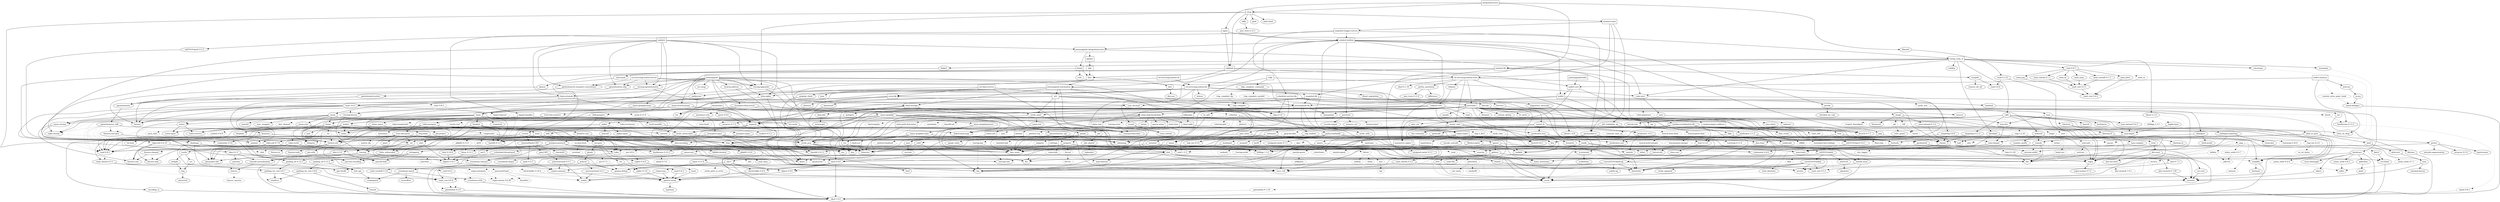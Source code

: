 digraph {
    0 [ label = "catalyst-toolbox" shape = box]
    1 [ label = "chain-addr" shape = box]
    2 [ label = "chain-core" shape = box]
    3 [ label = "chain-ser" shape = box]
    4 [ label = "chain-crypto" shape = box]
    5 [ label = "typed-bytes" shape = box]
    6 [ label = "chain-impl-mockchain" shape = box]
    7 [ label = "cardano-legacy-address" shape = box]
    8 [ label = "chain-time" shape = box]
    9 [ label = "chain-vote" shape = box]
    10 [ label = "imhamt" shape = box]
    11 [ label = "sparse-array" shape = box]
    12 [ label = "chain-storage" shape = box]
    13 [ label = "jcli" shape = box]
    14 [ label = "jormungandr-lib" shape = box]
    15 [ label = "jormungandr-automation" shape = box]
    16 [ label = "jortestkit" shape = box]
    17 [ label = "jormungandr-integration-tests" shape = box]
    18 [ label = "hersir" shape = box]
    19 [ label = "thor" shape = box]
    20 [ label = "loki" shape = box]
    21 [ label = "mjolnir" shape = box]
    22 [ label = "snapshot-lib" shape = box]
    23 [ label = "symmetric-cipher" shape = box]
    24 [ label = "vit-servicing-station-lib" shape = box]
    25 [ label = "event-db" shape = box]
    26 [ label = "vit-servicing-station-tests" shape = box]
    27 [ label = "wallet" shape = box]
    28 [ label = "chain-path-derivation" shape = box]
    29 [ label = "hdkeygen" shape = box]
    30 [ label = "chain-network" shape = box]
    31 [ label = "jormungandrwallet" shape = box]
    32 [ label = "wallet-core" shape = box]
    33 [ label = "wallet-wasm-js" shape = box]
    34 [ label = "jormungandr" shape = box]
    35 [ label = "explorer" shape = box]
    36 [ label = "settings" shape = box]
    37 [ label = "blockchain" shape = box]
    38 [ label = "vit-servicing-station-cli" shape = box]
    39 [ label = "vit-servicing-station-server" shape = box]
    40 [ label = "iapyx" shape = box]
    41 [ label = "valgrind" shape = box]
    42 [ label = "vitup" shape = box]
    43 [ label = "mainnet-lib" shape = box]
    44 [ label = "mainnet-tools" shape = box]
    45 [ label = "scheduler-service-lib" shape = box]
    46 [ label = "signals-handler" shape = box]
    47 [ label = "snapshot-trigger-service" shape = box]
    48 [ label = "voting_tools_rs" shape = box]
    49 [ label = "integration-tests" shape = box]
    50 [ label = "cat-data-service" shape = box]
    51 [ label = "tally" shape = box]
    52 [ label = "assert_fs" ]
    53 [ label = "bech32 0.8.1" ]
    54 [ label = "clap 4.3.0" ]
    55 [ label = "color-eyre" ]
    56 [ label = "csv" ]
    57 [ label = "fraction" ]
    58 [ label = "futures" ]
    59 [ label = "gag" ]
    60 [ label = "governor" ]
    61 [ label = "graphql_client" ]
    62 [ label = "hex" ]
    63 [ label = "image" ]
    64 [ label = "itertools" ]
    65 [ label = "once_cell" ]
    66 [ label = "qrcode" ]
    67 [ label = "quircs" ]
    68 [ label = "rand 0.8.5" ]
    69 [ label = "rand_chacha 0.3.1" ]
    70 [ label = "rayon" ]
    71 [ label = "regex" ]
    72 [ label = "reqwest" ]
    73 [ label = "rust_decimal" ]
    74 [ label = "serde" ]
    75 [ label = "serde_json" ]
    76 [ label = "serde_yaml" ]
    77 [ label = "sscanf" ]
    78 [ label = "thiserror" ]
    79 [ label = "time 0.3.21" ]
    80 [ label = "tokio" ]
    81 [ label = "tracing" ]
    82 [ label = "tracing-subscriber" ]
    83 [ label = "url" ]
    84 [ label = "cryptoxide 0.4.4" ]
    85 [ label = "proptest" ]
    86 [ label = "quickcheck" ]
    87 [ label = "curve25519-dalek-ng" ]
    88 [ label = "ed25519-bip32 0.4.1" ]
    89 [ label = "ed25519-dalek" ]
    90 [ label = "generic-array" ]
    91 [ label = "rand_core 0.6.4" ]
    92 [ label = "sha2 0.10.6" ]
    93 [ label = "lazy_static" ]
    94 [ label = "strum" ]
    95 [ label = "cbor_event" ]
    96 [ label = "base64 0.21.2" ]
    97 [ label = "const_format" ]
    98 [ label = "criterion" style = dashed]
    99 [ label = "data-pile" ]
    100 [ label = "sled" ]
    101 [ label = "tempfile" ]
    102 [ label = "base64 0.13.1" ]
    103 [ label = "bincode" ]
    104 [ label = "bytes" ]
    105 [ label = "clap_complete" ]
    106 [ label = "gtmpl" ]
    107 [ label = "rpassword" ]
    108 [ label = "http" ]
    109 [ label = "humantime" ]
    110 [ label = "parity-multiaddr" ]
    111 [ label = "serde_with" ]
    112 [ label = "assert_cmd" ]
    113 [ label = "bytesize" ]
    114 [ label = "custom_debug" ]
    115 [ label = "flate2" ]
    116 [ label = "fs_extra" ]
    117 [ label = "json" ]
    118 [ label = "keynesis" ]
    119 [ label = "log" ]
    120 [ label = "netstat2" ]
    121 [ label = "os_info" ]
    122 [ label = "poldercast" ]
    123 [ label = "predicates 2.1.5" ]
    124 [ label = "prost 0.9.0" ]
    125 [ label = "semver" ]
    126 [ label = "sysinfo" ]
    127 [ label = "tar" ]
    128 [ label = "tokio-stream" ]
    129 [ label = "tonic 0.6.2" ]
    130 [ label = "warp" ]
    131 [ label = "zip" ]
    132 [ label = "console" ]
    133 [ label = "dialoguer" ]
    134 [ label = "indicatif" ]
    135 [ label = "sha-1" ]
    136 [ label = "sha2 0.9.9" ]
    137 [ label = "bech32 0.7.3" ]
    138 [ label = "yaml-rust" ]
    139 [ label = "ctrlc" ]
    140 [ label = "slave-pool" ]
    141 [ label = "cocoon" ]
    142 [ label = "dirs" ]
    143 [ label = "serde_test" style = dashed]
    144 [ label = "zeroize" ]
    145 [ label = "diesel 1.4.8" ]
    146 [ label = "diesel_migrations" ]
    147 [ label = "dotenv" ]
    148 [ label = "http-zipkin" ]
    149 [ label = "notify" ]
    150 [ label = "r2d2" ]
    151 [ label = "simplelog 0.8.0" ]
    152 [ label = "tracing-futures" ]
    153 [ label = "bb8" ]
    154 [ label = "bb8-postgres" ]
    155 [ label = "chrono" ]
    156 [ label = "dotenvy" ]
    157 [ label = "tokio-postgres" ]
    158 [ label = "cfg-if 0.1.10" ]
    159 [ label = "dyn-clone" ]
    160 [ label = "fake" ]
    161 [ label = "hyper" ]
    162 [ label = "postgres" ]
    163 [ label = "pretty_assertions" ]
    164 [ label = "rand 0.7.3" ]
    165 [ label = "rand_core 0.5.1" ]
    166 [ label = "refinery" ]
    167 [ label = "hashlink" ]
    168 [ label = "http-body" ]
    169 [ label = "pin-project" ]
    170 [ label = "clear_on_drop" ]
    171 [ label = "console_error_panic_hook" style = dashed]
    172 [ label = "getrandom 0.2.9" ]
    173 [ label = "js-sys" ]
    174 [ label = "wasm-bindgen" ]
    175 [ label = "web-sys" ]
    176 [ label = "arc-swap" ]
    177 [ label = "jsonrpsee-core" ]
    178 [ label = "jsonrpsee-http-server" ]
    179 [ label = "linked-hash-map" ]
    180 [ label = "local-ip-address" ]
    181 [ label = "lru" ]
    182 [ label = "opentelemetry" ]
    183 [ label = "opentelemetry-otlp" ]
    184 [ label = "opentelemetry-semantic-conventions" ]
    185 [ label = "tokio-util 0.6.10" ]
    186 [ label = "tracing-appender" ]
    187 [ label = "tracing-opentelemetry" ]
    188 [ label = "trust-dns-resolver" ]
    189 [ label = "anyhow" ]
    190 [ label = "async-graphql" ]
    191 [ label = "async-graphql-warp" ]
    192 [ label = "futures-channel" ]
    193 [ label = "futures-util" ]
    194 [ label = "ed25519-bip32 0.3.2" ]
    195 [ label = "prettytable-rs" ]
    196 [ label = "warp-reverse-proxy" ]
    197 [ label = "diffy" ]
    198 [ label = "glob" ]
    199 [ label = "path-slash" ]
    200 [ label = "rustls" ]
    201 [ label = "rustls-pemfile" ]
    202 [ label = "tempdir" ]
    203 [ label = "tokio-rustls" ]
    204 [ label = "uuid 0.8.2" ]
    205 [ label = "walkdir" ]
    206 [ label = "cardano-serialization-lib" ]
    207 [ label = "pharos" ]
    208 [ label = "job_scheduler_ng" ]
    209 [ label = "num-traits" ]
    210 [ label = "uuid 1.3.3" ]
    211 [ label = "bigdecimal" ]
    212 [ label = "blake2" ]
    213 [ label = "bytekind" ]
    214 [ label = "cddl" ]
    215 [ label = "ciborium" ]
    216 [ label = "dashmap" ]
    217 [ label = "diesel 2.1.0" ]
    218 [ label = "microtype" ]
    219 [ label = "nonempty" ]
    220 [ label = "rand 0.6.5" ]
    221 [ label = "rand_core 0.4.2" ]
    222 [ label = "scheduled-thread-pool" ]
    223 [ label = "validity" ]
    224 [ label = "cfg-if 1.0.0" ]
    225 [ label = "libmath" ]
    226 [ label = "rand_chacha 0.2.2" ]
    227 [ label = "axum" ]
    228 [ label = "clap_complete_command" ]
    229 [ label = "anstyle" ]
    230 [ label = "doc-comment" ]
    231 [ label = "globwalk" ]
    232 [ label = "predicates 3.0.3" ]
    233 [ label = "predicates-core" ]
    234 [ label = "predicates-tree" ]
    235 [ label = "clap_builder" ]
    236 [ label = "backtrace" ]
    237 [ label = "color-spantrace" style = dashed]
    238 [ label = "eyre" ]
    239 [ label = "indenter" ]
    240 [ label = "owo-colors" ]
    241 [ label = "tracing-error" style = dashed]
    242 [ label = "csv-core" ]
    243 [ label = "itoa" ]
    244 [ label = "ryu" ]
    245 [ label = "num" ]
    246 [ label = "futures-core" ]
    247 [ label = "futures-executor" ]
    248 [ label = "futures-io" ]
    249 [ label = "futures-sink" ]
    250 [ label = "futures-task" ]
    251 [ label = "filedescriptor" ]
    252 [ label = "futures-timer" style = dashed]
    253 [ label = "no-std-compat" ]
    254 [ label = "nonzero_ext" ]
    255 [ label = "parking_lot 0.12.1" ]
    256 [ label = "smallvec" ]
    257 [ label = "bytemuck" ]
    258 [ label = "byteorder" ]
    259 [ label = "color_quant" ]
    260 [ label = "gif" style = dashed]
    261 [ label = "jpeg-decoder" style = dashed]
    262 [ label = "num-iter" ]
    263 [ label = "num-rational 0.3.2" ]
    264 [ label = "png" style = dashed]
    265 [ label = "scoped_threadpool" style = dashed]
    266 [ label = "tiff" style = dashed]
    267 [ label = "either" ]
    268 [ label = "checked_int_cast" ]
    269 [ label = "ppv-lite86" ]
    270 [ label = "rayon-core" ]
    271 [ label = "aho-corasick 1.0.1" style = dashed]
    272 [ label = "memchr" ]
    273 [ label = "regex-syntax 0.7.2" ]
    274 [ label = "serde_urlencoded" ]
    275 [ label = "tower-service" ]
    276 [ label = "arrayvec 0.7.2" ]
    277 [ label = "borsh" style = dashed]
    278 [ label = "bytecheck" style = dashed]
    279 [ label = "rkyv" style = dashed]
    280 [ label = "indexmap" ]
    281 [ label = "time-core" ]
    282 [ label = "mio" style = dashed]
    283 [ label = "num_cpus" ]
    284 [ label = "pin-project-lite" ]
    285 [ label = "tracing-core" ]
    286 [ label = "matchers" style = dashed]
    287 [ label = "nu-ansi-term" style = dashed]
    288 [ label = "sharded-slab" style = dashed]
    289 [ label = "thread_local" ]
    290 [ label = "tracing-log" style = dashed]
    291 [ label = "tracing-serde" style = dashed]
    292 [ label = "form_urlencoded" ]
    293 [ label = "idna 0.3.0" ]
    294 [ label = "percent-encoding" ]
    295 [ label = "bit-set" style = dashed]
    296 [ label = "bitflags 1.3.2" ]
    297 [ label = "rand_xorshift 0.3.0" ]
    298 [ label = "regex-syntax 0.6.29" style = dashed]
    299 [ label = "rusty-fork" style = dashed]
    300 [ label = "unarray" ]
    301 [ label = "env_logger" style = dashed]
    302 [ label = "digest 0.9.0" ]
    303 [ label = "subtle-ng" ]
    304 [ label = "curve25519-dalek" ]
    305 [ label = "ed25519" ]
    306 [ label = "typenum" ]
    307 [ label = "digest 0.10.7" ]
    308 [ label = "atty" style = dashed]
    309 [ label = "cast" style = dashed]
    310 [ label = "clap 2.34.0" style = dashed]
    311 [ label = "criterion-plot" style = dashed]
    312 [ label = "oorandom" style = dashed]
    313 [ label = "plotters" style = dashed]
    314 [ label = "serde_cbor" style = dashed]
    315 [ label = "tinytemplate" style = dashed]
    316 [ label = "memmap2" ]
    317 [ label = "crc32fast" ]
    318 [ label = "crossbeam-epoch" ]
    319 [ label = "crossbeam-utils" ]
    320 [ label = "fxhash" ]
    321 [ label = "libc" ]
    322 [ label = "parking_lot 0.11.2" ]
    323 [ label = "fastrand" ]
    324 [ label = "gtmpl_value" ]
    325 [ label = "fnv" ]
    326 [ label = "arrayref" ]
    327 [ label = "bs58" ]
    328 [ label = "data-encoding" ]
    329 [ label = "multihash" ]
    330 [ label = "static_assertions" ]
    331 [ label = "unsigned-varint 0.7.1" ]
    332 [ label = "bstr" ]
    333 [ label = "wait-timeout" ]
    334 [ label = "miniz_oxide 0.7.1" style = dashed]
    335 [ label = "cryptoxide 0.3.6" ]
    336 [ label = "difflib" style = dashed]
    337 [ label = "float-cmp" style = dashed]
    338 [ label = "normalize-line-endings" style = dashed]
    339 [ label = "filetime" ]
    340 [ label = "tokio-util 0.7.8" ]
    341 [ label = "async-stream" ]
    342 [ label = "h2" style = dashed]
    343 [ label = "hyper-timeout" style = dashed]
    344 [ label = "tower" ]
    345 [ label = "tower-layer" ]
    346 [ label = "headers" ]
    347 [ label = "mime" ]
    348 [ label = "mime_guess" ]
    349 [ label = "multer" ]
    350 [ label = "scoped-tls" ]
    351 [ label = "tokio-tungstenite" style = dashed]
    352 [ label = "aes 0.8.2" style = dashed]
    353 [ label = "bzip2" style = dashed]
    354 [ label = "constant_time_eq" style = dashed]
    355 [ label = "hmac 0.12.1" ]
    356 [ label = "pbkdf2 0.11.0" style = dashed]
    357 [ label = "sha1" ]
    358 [ label = "zstd" style = dashed]
    359 [ label = "unicode-width" ]
    360 [ label = "shell-words" ]
    361 [ label = "number_prefix" ]
    362 [ label = "block-buffer 0.9.0" ]
    363 [ label = "opaque-debug" ]
    364 [ label = "crossbeam-channel" ]
    365 [ label = "aes-gcm" ]
    366 [ label = "chacha20poly1305" ]
    367 [ label = "hmac 0.11.0" ]
    368 [ label = "pbkdf2 0.9.0" ]
    369 [ label = "dirs-sys" ]
    370 [ label = "pq-sys" style = dashed]
    371 [ label = "migrations_internals" ]
    372 [ label = "zipkin" ]
    373 [ label = "termcolor" ]
    374 [ label = "time 0.1.45" style = dashed]
    375 [ label = "fallible-iterator" ]
    376 [ label = "phf" ]
    377 [ label = "postgres-protocol" ]
    378 [ label = "postgres-types" ]
    379 [ label = "socket2 0.5.3" ]
    380 [ label = "unidecode" ]
    381 [ label = "httparse" ]
    382 [ label = "httpdate" ]
    383 [ label = "socket2 0.4.9" style = dashed]
    384 [ label = "want" ]
    385 [ label = "ansi_term 0.11.0" ]
    386 [ label = "difference" ]
    387 [ label = "getrandom 0.1.16" style = dashed]
    388 [ label = "refinery-core" ]
    389 [ label = "hashbrown 0.13.2" ]
    390 [ label = "beef" ]
    391 [ label = "jsonrpsee-types" ]
    392 [ label = "rustc-hash" style = dashed]
    393 [ label = "globset" ]
    394 [ label = "unicase" ]
    395 [ label = "hashbrown 0.12.3" ]
    396 [ label = "opentelemetry_api" ]
    397 [ label = "opentelemetry_sdk" ]
    398 [ label = "opentelemetry-proto" ]
    399 [ label = "prost 0.11.9" style = dashed]
    400 [ label = "tonic 0.8.3" style = dashed]
    401 [ label = "slab" style = dashed]
    402 [ label = "lru-cache" ]
    403 [ label = "resolv-conf" style = dashed]
    404 [ label = "trust-dns-proto" ]
    405 [ label = "async-graphql-parser" ]
    406 [ label = "async-graphql-value" ]
    407 [ label = "fast_chemail" style = dashed]
    408 [ label = "pin-utils" ]
    409 [ label = "encode_unicode" ]
    410 [ label = "is-terminal" ]
    411 [ label = "term" ]
    412 [ label = "ansi_term 0.12.1" ]
    413 [ label = "ring" ]
    414 [ label = "sct" ]
    415 [ label = "webpki" ]
    416 [ label = "rand 0.4.6" ]
    417 [ label = "remove_dir_all" ]
    418 [ label = "same-file" ]
    419 [ label = "num-bigint" ]
    420 [ label = "num-integer" ]
    421 [ label = "schemars" ]
    422 [ label = "cron" ]
    423 [ label = "libm" style = dashed]
    424 [ label = "abnf_to_pest" ]
    425 [ label = "base16" ]
    426 [ label = "base64-url" style = dashed]
    427 [ label = "clap 3.2.25" style = dashed]
    428 [ label = "codespan-reporting" ]
    429 [ label = "hexf-parse" ]
    430 [ label = "lexical-core" ]
    431 [ label = "pest_meta" ]
    432 [ label = "pest_vm" ]
    433 [ label = "simplelog 0.11.2" ]
    434 [ label = "uriparse" style = dashed]
    435 [ label = "ciborium-io" ]
    436 [ label = "ciborium-ll" ]
    437 [ label = "lock_api" ]
    438 [ label = "parking_lot_core 0.9.7" ]
    439 [ label = "bitflags 2.3.1" style = dashed]
    440 [ label = "secrecy" style = dashed]
    441 [ label = "rand_chacha 0.1.1" ]
    442 [ label = "rand_hc" ]
    443 [ label = "rand_isaac" ]
    444 [ label = "rand_jitter" ]
    445 [ label = "rand_os" style = dashed]
    446 [ label = "rand_pcg" ]
    447 [ label = "rand_xorshift 0.1.1" ]
    448 [ label = "rand 0.3.23" ]
    449 [ label = "axum-core" ]
    450 [ label = "matchit" ]
    451 [ label = "serde_path_to_error" style = dashed]
    452 [ label = "sync_wrapper" ]
    453 [ label = "clap_complete_fig" style = dashed]
    454 [ label = "clap_complete_nushell" style = dashed]
    455 [ label = "ignore" ]
    456 [ label = "termtree" ]
    457 [ label = "anstream" style = dashed]
    458 [ label = "clap_lex 0.5.0" ]
    459 [ label = "strsim" style = dashed]
    460 [ label = "addr2line" ]
    461 [ label = "miniz_oxide 0.6.2" ]
    462 [ label = "object" ]
    463 [ label = "rustc-demangle" ]
    464 [ label = "num-complex" ]
    465 [ label = "num-rational 0.4.1" ]
    466 [ label = "weezl" style = dashed]
    467 [ label = "deflate" style = dashed]
    468 [ label = "miniz_oxide 0.3.7" style = dashed]
    469 [ label = "miniz_oxide 0.4.4" style = dashed]
    470 [ label = "crossbeam-deque" ]
    471 [ label = "ptr_meta" style = dashed]
    472 [ label = "simdutf8" style = dashed]
    473 [ label = "bitvec" style = dashed]
    474 [ label = "rend" style = dashed]
    475 [ label = "seahash" style = dashed]
    476 [ label = "tinyvec" ]
    477 [ label = "regex-automata" style = dashed]
    478 [ label = "overload" style = dashed]
    479 [ label = "unicode-bidi" ]
    480 [ label = "unicode-normalization" ]
    481 [ label = "bit-vec" style = dashed]
    482 [ label = "quick-error" style = dashed]
    483 [ label = "subtle" ]
    484 [ label = "signature" ]
    485 [ label = "block-buffer 0.10.4" style = dashed]
    486 [ label = "crypto-common" ]
    487 [ label = "textwrap 0.11.0" style = dashed]
    488 [ label = "plotters-backend" style = dashed]
    489 [ label = "plotters-svg" style = dashed]
    490 [ label = "half" ]
    491 [ label = "memoffset" ]
    492 [ label = "scopeguard" ]
    493 [ label = "instant" ]
    494 [ label = "parking_lot_core 0.8.6" ]
    495 [ label = "unsigned-varint 0.5.1" ]
    496 [ label = "adler" ]
    497 [ label = "tokio-io-timeout" style = dashed]
    498 [ label = "headers-core" ]
    499 [ label = "encoding_rs" ]
    500 [ label = "spin" ]
    501 [ label = "tungstenite" style = dashed]
    502 [ label = "cipher 0.4.4" ]
    503 [ label = "bzip2-sys" style = dashed]
    504 [ label = "password-hash" style = dashed]
    505 [ label = "zstd-safe" style = dashed]
    506 [ label = "aead 0.4.3" ]
    507 [ label = "aes 0.7.5" style = dashed]
    508 [ label = "cipher 0.3.0" ]
    509 [ label = "ctr" ]
    510 [ label = "ghash" ]
    511 [ label = "aead 0.5.2" ]
    512 [ label = "chacha20" ]
    513 [ label = "poly1305" ]
    514 [ label = "crypto-mac" ]
    515 [ label = "lazycell" ]
    516 [ label = "zipkin-types" ]
    517 [ label = "phf_shared" ]
    518 [ label = "md-5" ]
    519 [ label = "stringprep" ]
    520 [ label = "try-lock" ]
    521 [ label = "siphasher" ]
    522 [ label = "toml" ]
    523 [ label = "ahash 0.8.3" style = dashed]
    524 [ label = "aho-corasick 0.7.20" ]
    525 [ label = "ahash 0.7.6" style = dashed]
    526 [ label = "hostname" style = dashed]
    527 [ label = "idna 0.2.3" ]
    528 [ label = "ipnet" ]
    529 [ label = "pest" ]
    530 [ label = "ascii_utils" style = dashed]
    531 [ label = "io-lifetimes" ]
    532 [ label = "dirs-next" ]
    533 [ label = "untrusted" ]
    534 [ label = "nom" ]
    535 [ label = "abnf" ]
    536 [ label = "pretty" ]
    537 [ label = "clap_lex 0.2.4" style = dashed]
    538 [ label = "textwrap 0.16.0" style = dashed]
    539 [ label = "lexical-parse-float" style = dashed]
    540 [ label = "lexical-parse-integer" style = dashed]
    541 [ label = "lexical-util" ]
    542 [ label = "lexical-write-float" style = dashed]
    543 [ label = "lexical-write-integer" style = dashed]
    544 [ label = "rand_core 0.3.1" ]
    545 [ label = "anstyle-parse" style = dashed]
    546 [ label = "anstyle-query" style = dashed]
    547 [ label = "colorchoice" style = dashed]
    548 [ label = "utf8parse" style = dashed]
    549 [ label = "gimli" ]
    550 [ label = "adler32" style = dashed]
    551 [ label = "funty" style = dashed]
    552 [ label = "radium" style = dashed]
    553 [ label = "tap" style = dashed]
    554 [ label = "wyz" style = dashed]
    555 [ label = "tinyvec_macros" style = dashed]
    556 [ label = "utf-8" style = dashed]
    557 [ label = "inout" ]
    558 [ label = "base64ct" style = dashed]
    559 [ label = "zstd-sys" style = dashed]
    560 [ label = "polyval" ]
    561 [ label = "universal-hash 0.5.1" ]
    562 [ label = "serde_spanned" ]
    563 [ label = "toml_datetime" ]
    564 [ label = "toml_edit" style = dashed]
    565 [ label = "match_cfg" style = dashed]
    566 [ label = "matches" ]
    567 [ label = "ucd-trie" ]
    568 [ label = "dirs-sys-next" ]
    569 [ label = "minimal-lexical" ]
    570 [ label = "abnf-core" ]
    571 [ label = "arrayvec 0.5.2" ]
    572 [ label = "typed-arena" ]
    573 [ label = "unicode-segmentation" ]
    574 [ label = "os_str_bytes" style = dashed]
    575 [ label = "universal-hash 0.4.1" ]
    576 [ label = "winnow" style = dashed]
    0 -> 55 [ ]
    0 -> 59 [ ]
    0 -> 60 [ ]
    0 -> 17 [ ]
    0 -> 66 [ ]
    0 -> 67 [ ]
    0 -> 77 [ ]
    0 -> 23 [ ]
    0 -> 24 [ ]
    0 -> 27 [ ]
    1 -> 2 [ ]
    1 -> 4 [ ]
    2 -> 3 [ ]
    3 -> 78 [ ]
    4 -> 53 [ ]
    4 -> 87 [ ]
    4 -> 88 [ ]
    4 -> 89 [ ]
    4 -> 62 [ ]
    4 -> 85 [ style = dotted]
    4 -> 86 [ style = dotted]
    4 -> 70 [ ]
    4 -> 92 [ ]
    4 -> 5 [ ]
    6 -> 7 [ ]
    6 -> 1 [ ]
    6 -> 8 [ ]
    6 -> 9 [ ]
    6 -> 10 [ ]
    6 -> 11 [ ]
    6 -> 94 [ ]
    6 -> 81 [ ]
    7 -> 95 [ ]
    7 -> 88 [ ]
    8 -> 2 [ ]
    8 -> 85 [ style = dotted]
    8 -> 86 [ style = dotted]
    9 -> 96 [ ]
    9 -> 2 [ ]
    9 -> 4 [ ]
    9 -> 97 [ ]
    10 -> 85 [ style = dotted]
    10 -> 78 [ ]
    12 -> 98 [ style = dotted]
    12 -> 99 [ ]
    12 -> 91 [ style = dotted]
    12 -> 100 [ ]
    12 -> 101 [ style = dotted]
    12 -> 78 [ ]
    13 -> 103 [ ]
    13 -> 105 [ ]
    13 -> 106 [ ]
    13 -> 14 [ ]
    13 -> 72 [ ]
    13 -> 107 [ ]
    13 -> 76 [ ]
    14 -> 6 [ ]
    14 -> 108 [ ]
    14 -> 109 [ ]
    14 -> 110 [ ]
    14 -> 111 [ ]
    15 -> 112 [ ]
    15 -> 12 [ ]
    15 -> 61 [ ]
    15 -> 13 [ ]
    15 -> 16 [ ]
    15 -> 117 [ ]
    15 -> 120 [ ]
    15 -> 122 [ ]
    15 -> 129 [ ]
    15 -> 82 [ ]
    16 -> 52 [ ]
    16 -> 53 [ ]
    16 -> 113 [ ]
    16 -> 56 [ ]
    16 -> 114 [ ]
    16 -> 133 [ ]
    16 -> 116 [ ]
    16 -> 62 [ ]
    16 -> 109 [ ]
    16 -> 134 [ ]
    16 -> 121 [ ]
    16 -> 123 [ ]
    16 -> 72 [ ]
    16 -> 125 [ ]
    16 -> 76 [ ]
    16 -> 135 [ ]
    16 -> 136 [ ]
    16 -> 126 [ ]
    16 -> 127 [ ]
    16 -> 130 [ ]
    16 -> 131 [ ]
    17 -> 137 [ ]
    17 -> 18 [ ]
    17 -> 21 [ ]
    18 -> 139 [ ]
    18 -> 140 [ ]
    18 -> 19 [ ]
    19 -> 141 [ ]
    19 -> 142 [ ]
    19 -> 15 [ ]
    20 -> 19 [ ]
    21 -> 20 [ ]
    22 -> 57 [ ]
    22 -> 14 [ ]
    22 -> 72 [ ]
    22 -> 73 [ ]
    22 -> 143 [ style = dotted]
    23 -> 84 [ ]
    23 -> 68 [ ]
    23 -> 78 [ ]
    23 -> 144 [ ]
    24 -> 54 [ ]
    24 -> 146 [ ]
    24 -> 147 [ ]
    24 -> 25 [ ]
    24 -> 148 [ ]
    24 -> 64 [ ]
    24 -> 149 [ ]
    24 -> 151 [ ]
    24 -> 22 [ ]
    24 -> 152 [ ]
    24 -> 82 [ ]
    24 -> 130 [ ]
    25 -> 154 [ ]
    25 -> 156 [ ]
    25 -> 73 [ ]
    25 -> 78 [ ]
    26 -> 112 [ ]
    26 -> 158 [ ]
    26 -> 159 [ ]
    26 -> 160 [ ]
    26 -> 16 [ ]
    26 -> 163 [ ]
    26 -> 166 [ ]
    26 -> 24 [ ]
    27 -> 167 [ ]
    27 -> 29 [ ]
    27 -> 64 [ ]
    27 -> 14 [ ]
    28 -> 78 [ ]
    29 -> 7 [ ]
    29 -> 1 [ ]
    29 -> 28 [ ]
    30 -> 4 [ ]
    30 -> 58 [ ]
    30 -> 78 [ ]
    30 -> 129 [ ]
    31 -> 32 [ ]
    32 -> 137 [ ]
    32 -> 23 [ ]
    32 -> 27 [ ]
    33 -> 170 [ ]
    33 -> 171 [ style = dotted]
    33 -> 32 [ ]
    33 -> 175 [ ]
    34 -> 176 [ ]
    34 -> 30 [ ]
    34 -> 12 [ ]
    34 -> 54 [ ]
    34 -> 148 [ ]
    34 -> 14 [ ]
    34 -> 178 [ ]
    34 -> 180 [ ]
    34 -> 183 [ ]
    34 -> 184 [ ]
    34 -> 122 [ ]
    34 -> 72 [ ]
    34 -> 76 [ ]
    34 -> 186 [ ]
    34 -> 187 [ ]
    34 -> 188 [ ]
    34 -> 130 [ ]
    35 -> 189 [ ]
    35 -> 191 [ ]
    35 -> 30 [ ]
    35 -> 148 [ ]
    35 -> 17 [ ]
    35 -> 183 [ ]
    35 -> 184 [ ]
    35 -> 186 [ ]
    35 -> 187 [ ]
    36 -> 100 [ ]
    36 -> 78 [ ]
    37 -> 6 [ ]
    37 -> 181 [ ]
    38 -> 56 [ ]
    38 -> 24 [ ]
    39 -> 183 [ ]
    39 -> 184 [ ]
    39 -> 186 [ ]
    39 -> 187 [ ]
    39 -> 24 [ ]
    40 -> 0 [ ]
    40 -> 194 [ ]
    40 -> 195 [ ]
    40 -> 41 [ ]
    41 -> 15 [ ]
    41 -> 26 [ ]
    41 -> 32 [ ]
    41 -> 196 [ ]
    42 -> 197 [ ]
    42 -> 198 [ ]
    42 -> 44 [ ]
    42 -> 199 [ ]
    42 -> 186 [ ]
    42 -> 204 [ ]
    42 -> 41 [ ]
    43 -> 206 [ ]
    43 -> 207 [ ]
    43 -> 22 [ ]
    43 -> 202 [ ]
    43 -> 19 [ ]
    44 -> 208 [ ]
    44 -> 195 [ ]
    44 -> 47 [ ]
    44 -> 26 [ ]
    45 -> 155 [ ]
    45 -> 54 [ ]
    45 -> 58 [ ]
    45 -> 16 [ ]
    45 -> 210 [ ]
    46 -> 58 [ ]
    46 -> 80 [ ]
    47 -> 0 [ ]
    47 -> 45 [ ]
    47 -> 46 [ ]
    47 -> 48 [ ]
    48 -> 212 [ ]
    48 -> 213 [ ]
    48 -> 214 [ ]
    48 -> 55 [ ]
    48 -> 216 [ ]
    48 -> 217 [ ]
    48 -> 43 [ ]
    48 -> 218 [ ]
    48 -> 219 [ ]
    48 -> 220 [ ]
    48 -> 223 [ ]
    49 -> 40 [ ]
    49 -> 225 [ ]
    49 -> 226 [ ]
    49 -> 42 [ ]
    50 -> 227 [ ]
    50 -> 54 [ ]
    50 -> 25 [ ]
    50 -> 82 [ ]
    51 -> 9 [ ]
    51 -> 228 [ ]
    51 -> 55 [ ]
    52 -> 230 [ ]
    52 -> 231 [ ]
    52 -> 232 [ ]
    52 -> 234 [ ]
    52 -> 101 [ ]
    54 -> 235 [ ]
    55 -> 236 [ ]
    55 -> 237 [ style = dotted]
    55 -> 238 [ ]
    56 -> 242 [ ]
    56 -> 243 [ ]
    56 -> 244 [ ]
    56 -> 74 [ ]
    57 -> 93 [ style = dotted]
    57 -> 245 [ ]
    58 -> 247 [ style = dotted]
    59 -> 251 [ ]
    59 -> 101 [ ]
    60 -> 58 [ style = dotted]
    60 -> 252 [ style = dotted]
    60 -> 253 [ ]
    60 -> 254 [ ]
    60 -> 255 [ ]
    60 -> 68 [ style = dotted]
    61 -> 75 [ ]
    63 -> 257 [ ]
    63 -> 260 [ style = dotted]
    63 -> 262 [ ]
    63 -> 263 [ ]
    63 -> 264 [ style = dotted]
    63 -> 265 [ style = dotted]
    63 -> 266 [ style = dotted]
    64 -> 267 [ ]
    66 -> 268 [ ]
    66 -> 63 [ style = dotted]
    67 -> 209 [ ]
    67 -> 78 [ ]
    68 -> 69 [ style = dotted]
    69 -> 269 [ ]
    69 -> 91 [ ]
    70 -> 267 [ ]
    70 -> 270 [ ]
    71 -> 271 [ style = dotted]
    71 -> 273 [ ]
    72 -> 96 [ ]
    72 -> 193 [ ]
    72 -> 108 [ ]
    72 -> 75 [ style = dotted]
    72 -> 274 [ ]
    72 -> 275 [ ]
    72 -> 83 [ ]
    73 -> 276 [ ]
    73 -> 277 [ style = dotted]
    73 -> 162 [ style = dotted]
    73 -> 279 [ style = dotted]
    75 -> 243 [ ]
    75 -> 244 [ ]
    75 -> 74 [ ]
    76 -> 280 [ ]
    76 -> 244 [ ]
    76 -> 138 [ ]
    77 -> 97 [ ]
    77 -> 93 [ ]
    77 -> 71 [ ]
    79 -> 243 [ style = dotted]
    79 -> 74 [ style = dotted]
    79 -> 281 [ ]
    80 -> 104 [ style = dotted]
    80 -> 282 [ style = dotted]
    80 -> 283 [ style = dotted]
    80 -> 255 [ style = dotted]
    80 -> 284 [ ]
    81 -> 224 [ ]
    81 -> 119 [ style = dotted]
    81 -> 284 [ ]
    81 -> 285 [ ]
    82 -> 286 [ style = dotted]
    82 -> 287 [ style = dotted]
    82 -> 71 [ style = dotted]
    82 -> 75 [ style = dotted]
    82 -> 288 [ style = dotted]
    82 -> 256 [ style = dotted]
    82 -> 289 [ style = dotted]
    82 -> 79 [ style = dotted]
    82 -> 81 [ style = dotted]
    82 -> 290 [ style = dotted]
    82 -> 291 [ style = dotted]
    83 -> 292 [ ]
    83 -> 293 [ ]
    83 -> 74 [ style = dotted]
    85 -> 295 [ style = dotted]
    85 -> 296 [ ]
    85 -> 258 [ ]
    85 -> 93 [ style = dotted]
    85 -> 209 [ ]
    85 -> 68 [ ]
    85 -> 297 [ ]
    85 -> 298 [ style = dotted]
    85 -> 299 [ style = dotted]
    85 -> 300 [ ]
    86 -> 301 [ style = dotted]
    86 -> 164 [ ]
    87 -> 258 [ ]
    87 -> 302 [ ]
    87 -> 91 [ ]
    87 -> 303 [ ]
    87 -> 144 [ ]
    88 -> 84 [ ]
    89 -> 304 [ ]
    89 -> 305 [ ]
    89 -> 164 [ style = dotted]
    89 -> 74 [ style = dotted]
    89 -> 136 [ ]
    90 -> 306 [ ]
    91 -> 172 [ style = dotted]
    92 -> 307 [ ]
    98 -> 308 [ style = dashed]
    98 -> 310 [ style = dashed]
    98 -> 311 [ style = dashed]
    98 -> 56 [ style = dashed]
    98 -> 58 [ style = dotted]
    98 -> 93 [ style = dashed]
    98 -> 312 [ style = dashed]
    98 -> 313 [ style = dashed]
    98 -> 70 [ style = dashed]
    98 -> 71 [ style = dashed]
    98 -> 314 [ style = dashed]
    98 -> 315 [ style = dashed]
    98 -> 80 [ style = dotted]
    98 -> 205 [ style = dashed]
    99 -> 316 [ ]
    100 -> 317 [ ]
    100 -> 318 [ ]
    100 -> 320 [ ]
    100 -> 321 [ ]
    100 -> 119 [ ]
    100 -> 322 [ ]
    101 -> 224 [ ]
    101 -> 323 [ ]
    103 -> 74 [ ]
    104 -> 74 [ style = dotted]
    105 -> 54 [ ]
    106 -> 324 [ ]
    106 -> 64 [ ]
    106 -> 93 [ ]
    106 -> 294 [ ]
    107 -> 75 [ ]
    108 -> 104 [ ]
    108 -> 325 [ ]
    108 -> 243 [ ]
    110 -> 326 [ ]
    110 -> 327 [ ]
    110 -> 258 [ ]
    110 -> 328 [ ]
    110 -> 329 [ ]
    110 -> 330 [ ]
    110 -> 331 [ ]
    110 -> 83 [ style = dotted]
    111 -> 102 [ style = dotted]
    111 -> 155 [ style = dotted]
    111 -> 62 [ style = dotted]
    111 -> 280 [ style = dotted]
    111 -> 75 [ style = dotted]
    111 -> 79 [ style = dotted]
    112 -> 332 [ ]
    112 -> 230 [ ]
    112 -> 232 [ ]
    112 -> 234 [ ]
    112 -> 333 [ ]
    115 -> 317 [ ]
    115 -> 334 [ style = dotted]
    118 -> 335 [ ]
    118 -> 62 [ ]
    118 -> 69 [ ]
    118 -> 78 [ ]
    119 -> 74 [ style = dotted]
    120 -> 296 [ ]
    120 -> 321 [ ]
    120 -> 78 [ ]
    121 -> 119 [ ]
    122 -> 118 [ ]
    122 -> 181 [ ]
    123 -> 336 [ style = dotted]
    123 -> 337 [ style = dotted]
    123 -> 64 [ ]
    123 -> 338 [ style = dotted]
    123 -> 233 [ ]
    123 -> 71 [ style = dotted]
    124 -> 104 [ ]
    125 -> 74 [ style = dotted]
    126 -> 70 [ style = dotted]
    127 -> 339 [ ]
    128 -> 340 [ style = dotted]
    129 -> 341 [ ]
    129 -> 102 [ ]
    129 -> 343 [ style = dotted]
    129 -> 294 [ ]
    129 -> 124 [ style = dotted]
    129 -> 128 [ ]
    129 -> 185 [ ]
    129 -> 344 [ style = dotted]
    129 -> 152 [ style = dotted]
    130 -> 346 [ ]
    130 -> 161 [ ]
    130 -> 348 [ ]
    130 -> 349 [ style = dotted]
    130 -> 169 [ ]
    130 -> 201 [ ]
    130 -> 350 [ ]
    130 -> 75 [ ]
    130 -> 274 [ ]
    130 -> 203 [ style = dotted]
    130 -> 128 [ ]
    130 -> 351 [ style = dotted]
    131 -> 352 [ style = dotted]
    131 -> 258 [ ]
    131 -> 353 [ style = dotted]
    131 -> 354 [ style = dotted]
    131 -> 115 [ style = dotted]
    131 -> 356 [ style = dotted]
    131 -> 357 [ style = dotted]
    131 -> 79 [ style = dotted]
    131 -> 358 [ style = dotted]
    132 -> 93 [ ]
    132 -> 321 [ ]
    132 -> 359 [ style = dotted]
    133 -> 132 [ ]
    133 -> 360 [ ]
    133 -> 101 [ style = dotted]
    133 -> 144 [ style = dotted]
    134 -> 132 [ ]
    134 -> 361 [ ]
    134 -> 71 [ ]
    135 -> 362 [ ]
    135 -> 224 [ ]
    135 -> 302 [ ]
    135 -> 363 [ ]
    136 -> 362 [ ]
    136 -> 224 [ ]
    136 -> 302 [ ]
    136 -> 363 [ ]
    138 -> 179 [ ]
    140 -> 364 [ ]
    141 -> 365 [ ]
    141 -> 366 [ ]
    141 -> 368 [ ]
    141 -> 68 [ ]
    142 -> 369 [ ]
    143 -> 74 [ style = dashed]
    145 -> 296 [ style = dotted]
    145 -> 258 [ ]
    145 -> 155 [ style = dotted]
    145 -> 370 [ style = dotted]
    145 -> 150 [ style = dotted]
    145 -> 75 [ style = dotted]
    146 -> 371 [ ]
    148 -> 108 [ ]
    148 -> 372 [ ]
    149 -> 296 [ ]
    149 -> 364 [ style = dotted]
    149 -> 339 [ ]
    149 -> 321 [ ]
    149 -> 205 [ ]
    150 -> 119 [ ]
    150 -> 222 [ ]
    151 -> 155 [ ]
    151 -> 119 [ ]
    151 -> 373 [ style = dotted]
    152 -> 169 [ style = dotted]
    152 -> 81 [ ]
    153 -> 193 [ ]
    153 -> 80 [ ]
    154 -> 153 [ ]
    154 -> 157 [ ]
    155 -> 209 [ ]
    155 -> 74 [ style = dotted]
    155 -> 374 [ style = dotted]
    157 -> 193 [ ]
    157 -> 294 [ ]
    157 -> 376 [ ]
    157 -> 378 [ ]
    157 -> 379 [ ]
    157 -> 340 [ ]
    160 -> 155 [ style = dotted]
    160 -> 108 [ style = dotted]
    160 -> 68 [ ]
    160 -> 380 [ ]
    161 -> 342 [ style = dotted]
    161 -> 168 [ ]
    161 -> 381 [ ]
    161 -> 382 [ ]
    161 -> 383 [ style = dotted]
    161 -> 275 [ ]
    161 -> 384 [ ]
    162 -> 157 [ ]
    163 -> 385 [ ]
    163 -> 386 [ ]
    164 -> 165 [ ]
    165 -> 387 [ style = dotted]
    166 -> 388 [ ]
    167 -> 389 [ ]
    168 -> 108 [ ]
    168 -> 284 [ ]
    171 -> 174 [ style = dashed]
    172 -> 224 [ ]
    173 -> 174 [ ]
    174 -> 224 [ ]
    175 -> 173 [ ]
    177 -> 276 [ style = dotted]
    177 -> 161 [ style = dotted]
    177 -> 391 [ ]
    177 -> 68 [ style = dotted]
    177 -> 392 [ style = dotted]
    178 -> 393 [ ]
    178 -> 177 [ ]
    178 -> 93 [ ]
    178 -> 394 [ ]
    180 -> 78 [ ]
    181 -> 395 [ style = dotted]
    182 -> 397 [ ]
    183 -> 398 [ ]
    184 -> 182 [ ]
    185 -> 246 [ ]
    185 -> 249 [ ]
    185 -> 401 [ style = dotted]
    185 -> 80 [ ]
    186 -> 364 [ ]
    186 -> 82 [ ]
    187 -> 182 [ ]
    187 -> 82 [ ]
    188 -> 402 [ ]
    188 -> 403 [ style = dotted]
    188 -> 404 [ ]
    190 -> 405 [ ]
    190 -> 341 [ ]
    190 -> 102 [ ]
    190 -> 407 [ style = dotted]
    190 -> 349 [ ]
    190 -> 209 [ ]
    190 -> 65 [ ]
    190 -> 71 [ ]
    190 -> 274 [ ]
    190 -> 330 [ ]
    190 -> 101 [ ]
    191 -> 190 [ ]
    191 -> 130 [ ]
    192 -> 246 [ ]
    192 -> 249 [ style = dotted]
    193 -> 192 [ style = dotted]
    193 -> 248 [ style = dotted]
    193 -> 250 [ ]
    193 -> 272 [ style = dotted]
    193 -> 284 [ ]
    193 -> 408 [ ]
    193 -> 401 [ style = dotted]
    194 -> 335 [ ]
    195 -> 56 [ style = dotted]
    195 -> 409 [ ]
    195 -> 410 [ ]
    195 -> 93 [ ]
    195 -> 411 [ ]
    195 -> 359 [ ]
    196 -> 93 [ ]
    196 -> 72 [ ]
    196 -> 130 [ ]
    197 -> 412 [ ]
    200 -> 119 [ style = dotted]
    200 -> 414 [ ]
    200 -> 415 [ ]
    201 -> 96 [ ]
    202 -> 416 [ ]
    202 -> 417 [ ]
    203 -> 200 [ ]
    203 -> 80 [ ]
    204 -> 172 [ style = dotted]
    204 -> 74 [ style = dotted]
    205 -> 418 [ ]
    206 -> 137 [ ]
    206 -> 95 [ ]
    206 -> 170 [ ]
    206 -> 88 [ ]
    206 -> 62 [ ]
    206 -> 64 [ ]
    206 -> 179 [ ]
    206 -> 419 [ ]
    206 -> 68 [ ]
    206 -> 421 [ ]
    206 -> 136 [ ]
    207 -> 58 [ ]
    208 -> 422 [ ]
    208 -> 210 [ ]
    209 -> 423 [ style = dotted]
    210 -> 172 [ style = dotted]
    210 -> 74 [ style = dotted]
    211 -> 419 [ ]
    212 -> 307 [ ]
    213 -> 62 [ style = dotted]
    213 -> 74 [ ]
    213 -> 300 [ ]
    214 -> 424 [ ]
    214 -> 425 [ ]
    214 -> 426 [ style = dotted]
    214 -> 215 [ style = dotted]
    214 -> 427 [ style = dotted]
    214 -> 428 [ ]
    214 -> 429 [ ]
    214 -> 430 [ ]
    214 -> 432 [ ]
    214 -> 71 [ ]
    214 -> 298 [ style = dotted]
    214 -> 75 [ style = dotted]
    214 -> 433 [ ]
    214 -> 434 [ style = dotted]
    215 -> 436 [ ]
    215 -> 74 [ ]
    216 -> 395 [ ]
    216 -> 437 [ ]
    216 -> 65 [ ]
    216 -> 438 [ ]
    217 -> 211 [ style = dotted]
    217 -> 439 [ style = dotted]
    217 -> 258 [ style = dotted]
    217 -> 370 [ style = dotted]
    217 -> 150 [ style = dotted]
    217 -> 75 [ style = dotted]
    218 -> 440 [ style = dotted]
    219 -> 74 [ style = dotted]
    220 -> 441 [ ]
    220 -> 442 [ ]
    220 -> 443 [ ]
    220 -> 444 [ ]
    220 -> 445 [ style = dotted]
    220 -> 446 [ ]
    220 -> 447 [ ]
    222 -> 255 [ ]
    225 -> 448 [ ]
    226 -> 269 [ ]
    226 -> 165 [ ]
    227 -> 449 [ ]
    227 -> 296 [ ]
    227 -> 161 [ ]
    227 -> 450 [ ]
    227 -> 75 [ style = dotted]
    227 -> 451 [ style = dotted]
    227 -> 274 [ style = dotted]
    227 -> 452 [ ]
    227 -> 344 [ ]
    228 -> 453 [ style = dotted]
    228 -> 454 [ style = dotted]
    231 -> 296 [ ]
    231 -> 455 [ ]
    232 -> 229 [ ]
    232 -> 336 [ style = dotted]
    232 -> 64 [ ]
    232 -> 233 [ ]
    234 -> 233 [ ]
    234 -> 456 [ ]
    235 -> 457 [ style = dotted]
    235 -> 296 [ ]
    235 -> 458 [ ]
    235 -> 65 [ style = dotted]
    235 -> 459 [ style = dotted]
    236 -> 460 [ ]
    236 -> 224 [ ]
    236 -> 321 [ ]
    236 -> 461 [ ]
    236 -> 462 [ ]
    236 -> 463 [ ]
    237 -> 240 [ style = dashed]
    237 -> 241 [ style = dashed]
    238 -> 239 [ ]
    238 -> 65 [ ]
    241 -> 82 [ style = dashed]
    242 -> 272 [ ]
    245 -> 464 [ ]
    245 -> 262 [ ]
    245 -> 465 [ ]
    247 -> 193 [ ]
    251 -> 321 [ ]
    251 -> 78 [ ]
    255 -> 437 [ ]
    255 -> 438 [ ]
    260 -> 259 [ style = dashed]
    260 -> 466 [ style = dashed]
    261 -> 70 [ style = dotted]
    262 -> 420 [ ]
    263 -> 420 [ ]
    264 -> 296 [ style = dashed]
    264 -> 317 [ style = dashed]
    264 -> 467 [ style = dotted]
    264 -> 468 [ style = dashed]
    266 -> 261 [ style = dashed]
    266 -> 469 [ style = dashed]
    266 -> 466 [ style = dashed]
    270 -> 364 [ ]
    270 -> 470 [ ]
    270 -> 283 [ ]
    271 -> 272 [ style = dotted]
    274 -> 292 [ ]
    274 -> 243 [ ]
    274 -> 244 [ ]
    274 -> 74 [ ]
    277 -> 389 [ style = dashed]
    278 -> 471 [ style = dashed]
    278 -> 472 [ style = dotted]
    279 -> 473 [ style = dotted]
    279 -> 395 [ style = dotted]
    279 -> 474 [ style = dotted]
    279 -> 475 [ style = dashed]
    279 -> 476 [ style = dotted]
    279 -> 210 [ style = dotted]
    280 -> 395 [ ]
    280 -> 74 [ style = dotted]
    282 -> 119 [ style = dotted]
    285 -> 65 [ style = dotted]
    286 -> 477 [ style = dashed]
    287 -> 478 [ style = dashed]
    288 -> 93 [ style = dashed]
    289 -> 224 [ ]
    289 -> 65 [ ]
    290 -> 93 [ style = dashed]
    290 -> 119 [ style = dashed]
    290 -> 285 [ style = dashed]
    291 -> 74 [ style = dashed]
    291 -> 285 [ style = dashed]
    292 -> 294 [ ]
    293 -> 479 [ ]
    293 -> 480 [ ]
    295 -> 481 [ style = dashed]
    297 -> 91 [ ]
    299 -> 325 [ style = dashed]
    299 -> 482 [ style = dashed]
    299 -> 101 [ style = dashed]
    299 -> 333 [ style = dotted]
    301 -> 119 [ style = dashed]
    301 -> 71 [ style = dotted]
    302 -> 90 [ ]
    304 -> 258 [ ]
    304 -> 302 [ ]
    304 -> 165 [ ]
    304 -> 483 [ ]
    304 -> 144 [ ]
    305 -> 484 [ ]
    307 -> 485 [ style = dotted]
    307 -> 486 [ ]
    307 -> 483 [ style = dotted]
    310 -> 296 [ style = dashed]
    310 -> 487 [ style = dashed]
    311 -> 309 [ style = dashed]
    311 -> 64 [ style = dashed]
    313 -> 209 [ style = dashed]
    313 -> 489 [ style = dotted]
    314 -> 490 [ style = dashed]
    314 -> 74 [ style = dashed]
    315 -> 75 [ style = dashed]
    317 -> 224 [ ]
    318 -> 319 [ ]
    318 -> 491 [ ]
    318 -> 492 [ ]
    319 -> 224 [ ]
    320 -> 258 [ ]
    322 -> 437 [ ]
    322 -> 494 [ ]
    329 -> 90 [ ]
    329 -> 495 [ ]
    332 -> 272 [ ]
    332 -> 65 [ style = dotted]
    332 -> 477 [ style = dotted]
    332 -> 74 [ style = dotted]
    334 -> 496 [ style = dashed]
    337 -> 209 [ style = dotted]
    339 -> 224 [ ]
    340 -> 246 [ ]
    340 -> 249 [ ]
    340 -> 80 [ ]
    340 -> 81 [ style = dotted]
    341 -> 246 [ ]
    341 -> 284 [ ]
    342 -> 193 [ style = dashed]
    342 -> 108 [ style = dashed]
    342 -> 280 [ style = dashed]
    342 -> 340 [ style = dashed]
    343 -> 161 [ style = dashed]
    343 -> 497 [ style = dashed]
    344 -> 193 [ style = dotted]
    344 -> 280 [ style = dotted]
    344 -> 169 [ style = dotted]
    344 -> 68 [ style = dotted]
    344 -> 340 [ style = dotted]
    344 -> 345 [ ]
    344 -> 275 [ ]
    346 -> 102 [ ]
    346 -> 296 [ ]
    346 -> 498 [ ]
    346 -> 382 [ ]
    346 -> 347 [ ]
    346 -> 357 [ ]
    348 -> 347 [ ]
    348 -> 394 [ ]
    349 -> 499 [ ]
    349 -> 193 [ ]
    349 -> 108 [ ]
    349 -> 381 [ ]
    349 -> 119 [ ]
    349 -> 347 [ ]
    349 -> 500 [ ]
    351 -> 193 [ style = dashed]
    351 -> 80 [ style = dashed]
    351 -> 501 [ style = dashed]
    352 -> 502 [ style = dashed]
    353 -> 503 [ style = dashed]
    355 -> 307 [ ]
    356 -> 355 [ style = dotted]
    356 -> 504 [ style = dotted]
    356 -> 92 [ style = dotted]
    357 -> 307 [ ]
    358 -> 505 [ style = dashed]
    362 -> 90 [ ]
    364 -> 319 [ style = dotted]
    365 -> 506 [ ]
    365 -> 507 [ style = dotted]
    365 -> 509 [ ]
    365 -> 510 [ ]
    366 -> 511 [ ]
    366 -> 512 [ ]
    366 -> 513 [ ]
    367 -> 514 [ ]
    367 -> 302 [ ]
    368 -> 367 [ style = dotted]
    368 -> 136 [ style = dotted]
    371 -> 145 [ ]
    372 -> 515 [ ]
    372 -> 119 [ ]
    372 -> 284 [ ]
    372 -> 68 [ ]
    372 -> 516 [ ]
    374 -> 321 [ style = dashed]
    376 -> 517 [ ]
    377 -> 96 [ ]
    377 -> 258 [ ]
    377 -> 104 [ ]
    377 -> 375 [ ]
    377 -> 355 [ ]
    377 -> 518 [ ]
    377 -> 272 [ ]
    377 -> 68 [ ]
    377 -> 92 [ ]
    377 -> 519 [ ]
    378 -> 155 [ style = dotted]
    378 -> 377 [ ]
    378 -> 75 [ style = dotted]
    384 -> 119 [ ]
    384 -> 520 [ ]
    387 -> 224 [ style = dashed]
    388 -> 93 [ ]
    388 -> 162 [ style = dotted]
    388 -> 71 [ ]
    388 -> 78 [ ]
    388 -> 79 [ ]
    388 -> 522 [ ]
    388 -> 83 [ ]
    388 -> 205 [ ]
    389 -> 523 [ style = dotted]
    390 -> 74 [ style = dotted]
    391 -> 189 [ ]
    391 -> 390 [ ]
    391 -> 75 [ ]
    391 -> 78 [ ]
    391 -> 81 [ ]
    393 -> 524 [ ]
    393 -> 332 [ ]
    393 -> 325 [ ]
    393 -> 119 [ style = dotted]
    393 -> 71 [ ]
    395 -> 525 [ style = dotted]
    396 -> 325 [ style = dotted]
    396 -> 193 [ ]
    396 -> 280 [ ]
    396 -> 65 [ ]
    396 -> 78 [ ]
    397 -> 364 [ style = dotted]
    397 -> 216 [ style = dotted]
    397 -> 247 [ ]
    397 -> 396 [ ]
    397 -> 294 [ style = dotted]
    397 -> 68 [ style = dotted]
    397 -> 128 [ style = dotted]
    398 -> 58 [ ]
    398 -> 182 [ ]
    398 -> 400 [ style = dotted]
    399 -> 104 [ style = dashed]
    400 -> 341 [ style = dashed]
    400 -> 227 [ style = dotted]
    400 -> 102 [ style = dashed]
    400 -> 343 [ style = dotted]
    400 -> 399 [ style = dotted]
    400 -> 128 [ style = dashed]
    400 -> 152 [ style = dotted]
    402 -> 179 [ ]
    403 -> 526 [ style = dotted]
    403 -> 482 [ style = dashed]
    404 -> 328 [ ]
    404 -> 193 [ ]
    404 -> 527 [ ]
    404 -> 528 [ ]
    404 -> 93 [ ]
    404 -> 68 [ ]
    404 -> 78 [ ]
    404 -> 80 [ style = dotted]
    404 -> 81 [ ]
    404 -> 83 [ ]
    405 -> 406 [ ]
    405 -> 529 [ ]
    406 -> 104 [ ]
    406 -> 280 [ ]
    406 -> 75 [ ]
    407 -> 530 [ style = dashed]
    410 -> 531 [ ]
    411 -> 532 [ ]
    413 -> 533 [ ]
    414 -> 413 [ ]
    415 -> 413 [ ]
    419 -> 420 [ ]
    419 -> 74 [ style = dotted]
    420 -> 209 [ ]
    421 -> 159 [ ]
    421 -> 75 [ ]
    422 -> 155 [ ]
    422 -> 534 [ ]
    422 -> 65 [ ]
    424 -> 535 [ ]
    424 -> 280 [ ]
    424 -> 64 [ ]
    424 -> 536 [ ]
    426 -> 102 [ style = dashed]
    427 -> 308 [ style = dotted]
    427 -> 296 [ style = dashed]
    427 -> 537 [ style = dashed]
    427 -> 280 [ style = dashed]
    427 -> 65 [ style = dotted]
    427 -> 459 [ style = dotted]
    427 -> 373 [ style = dotted]
    427 -> 538 [ style = dashed]
    428 -> 373 [ ]
    428 -> 359 [ ]
    430 -> 539 [ style = dotted]
    430 -> 542 [ style = dotted]
    431 -> 65 [ ]
    431 -> 529 [ ]
    432 -> 431 [ ]
    433 -> 155 [ ]
    433 -> 119 [ ]
    433 -> 373 [ style = dotted]
    434 -> 325 [ style = dashed]
    434 -> 93 [ style = dashed]
    436 -> 435 [ ]
    436 -> 490 [ ]
    437 -> 492 [ ]
    438 -> 224 [ ]
    438 -> 256 [ ]
    440 -> 74 [ style = dotted]
    440 -> 144 [ style = dashed]
    441 -> 544 [ ]
    442 -> 544 [ ]
    443 -> 544 [ ]
    444 -> 221 [ ]
    445 -> 221 [ style = dashed]
    446 -> 221 [ ]
    447 -> 544 [ ]
    448 -> 321 [ ]
    448 -> 416 [ ]
    449 -> 193 [ ]
    449 -> 168 [ ]
    449 -> 347 [ ]
    449 -> 345 [ ]
    449 -> 275 [ ]
    451 -> 74 [ style = dashed]
    453 -> 105 [ style = dashed]
    454 -> 105 [ style = dashed]
    455 -> 393 [ ]
    455 -> 93 [ ]
    455 -> 289 [ ]
    455 -> 205 [ ]
    457 -> 229 [ style = dashed]
    457 -> 545 [ style = dashed]
    457 -> 546 [ style = dotted]
    457 -> 547 [ style = dotted]
    457 -> 410 [ style = dotted]
    460 -> 549 [ ]
    461 -> 496 [ ]
    462 -> 272 [ ]
    464 -> 209 [ ]
    464 -> 74 [ style = dotted]
    465 -> 419 [ style = dotted]
    467 -> 550 [ style = dashed]
    467 -> 258 [ style = dashed]
    468 -> 550 [ style = dashed]
    469 -> 496 [ style = dashed]
    470 -> 318 [ style = dotted]
    473 -> 551 [ style = dashed]
    473 -> 552 [ style = dashed]
    473 -> 554 [ style = dashed]
    474 -> 278 [ style = dotted]
    476 -> 555 [ style = dotted]
    477 -> 298 [ style = dotted]
    480 -> 476 [ ]
    485 -> 90 [ style = dashed]
    486 -> 90 [ ]
    486 -> 91 [ style = dotted]
    487 -> 359 [ style = dashed]
    489 -> 488 [ style = dashed]
    493 -> 224 [ ]
    494 -> 493 [ ]
    494 -> 256 [ ]
    497 -> 80 [ style = dashed]
    498 -> 108 [ ]
    499 -> 224 [ ]
    501 -> 102 [ style = dotted]
    501 -> 258 [ style = dashed]
    501 -> 108 [ style = dotted]
    501 -> 381 [ style = dotted]
    501 -> 119 [ style = dashed]
    501 -> 68 [ style = dashed]
    501 -> 357 [ style = dotted]
    501 -> 78 [ style = dashed]
    501 -> 83 [ style = dotted]
    501 -> 556 [ style = dashed]
    502 -> 486 [ ]
    502 -> 557 [ ]
    502 -> 144 [ style = dotted]
    503 -> 321 [ style = dashed]
    504 -> 558 [ style = dashed]
    504 -> 91 [ style = dotted]
    504 -> 483 [ style = dashed]
    505 -> 559 [ style = dashed]
    506 -> 90 [ ]
    507 -> 224 [ style = dashed]
    507 -> 508 [ style = dashed]
    507 -> 363 [ style = dashed]
    508 -> 90 [ ]
    509 -> 508 [ ]
    510 -> 560 [ ]
    511 -> 486 [ ]
    512 -> 502 [ ]
    513 -> 363 [ ]
    513 -> 561 [ ]
    514 -> 90 [ ]
    514 -> 483 [ ]
    516 -> 328 [ ]
    517 -> 521 [ ]
    518 -> 307 [ ]
    519 -> 479 [ ]
    519 -> 480 [ ]
    522 -> 564 [ style = dotted]
    523 -> 224 [ style = dashed]
    524 -> 272 [ ]
    526 -> 565 [ style = dashed]
    527 -> 566 [ ]
    527 -> 479 [ ]
    527 -> 480 [ ]
    529 -> 78 [ style = dotted]
    529 -> 567 [ ]
    532 -> 224 [ ]
    532 -> 568 [ ]
    534 -> 272 [ ]
    534 -> 569 [ ]
    535 -> 570 [ ]
    536 -> 571 [ ]
    536 -> 119 [ ]
    536 -> 572 [ ]
    536 -> 573 [ ]
    537 -> 574 [ style = dashed]
    539 -> 540 [ style = dashed]
    540 -> 541 [ style = dashed]
    541 -> 330 [ ]
    542 -> 543 [ style = dashed]
    543 -> 541 [ style = dashed]
    544 -> 221 [ ]
    545 -> 548 [ style = dotted]
    554 -> 553 [ style = dashed]
    557 -> 90 [ ]
    559 -> 321 [ style = dashed]
    560 -> 224 [ ]
    560 -> 363 [ ]
    560 -> 575 [ ]
    561 -> 486 [ ]
    561 -> 483 [ ]
    562 -> 74 [ style = dotted]
    563 -> 74 [ style = dotted]
    564 -> 280 [ style = dashed]
    564 -> 562 [ style = dotted]
    564 -> 563 [ style = dashed]
    564 -> 576 [ style = dashed]
    570 -> 534 [ ]
    575 -> 90 [ ]
    575 -> 483 [ ]
    576 -> 272 [ style = dotted]
}


